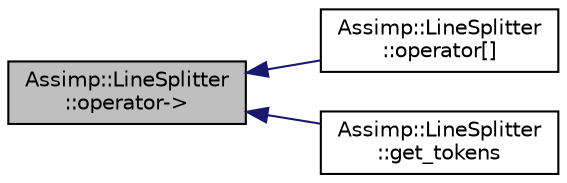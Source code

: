 digraph "Assimp::LineSplitter::operator-&gt;"
{
  edge [fontname="Helvetica",fontsize="10",labelfontname="Helvetica",labelfontsize="10"];
  node [fontname="Helvetica",fontsize="10",shape=record];
  rankdir="LR";
  Node1 [label="Assimp::LineSplitter\l::operator-\>",height=0.2,width=0.4,color="black", fillcolor="grey75", style="filled", fontcolor="black"];
  Node1 -> Node2 [dir="back",color="midnightblue",fontsize="10",style="solid",fontname="Helvetica"];
  Node2 [label="Assimp::LineSplitter\l::operator[]",height=0.2,width=0.4,color="black", fillcolor="white", style="filled",URL="$class_assimp_1_1_line_splitter.html#a5cfd97937d8f47a6c1d826fd8c2e38c3"];
  Node1 -> Node3 [dir="back",color="midnightblue",fontsize="10",style="solid",fontname="Helvetica"];
  Node3 [label="Assimp::LineSplitter\l::get_tokens",height=0.2,width=0.4,color="black", fillcolor="white", style="filled",URL="$class_assimp_1_1_line_splitter.html#ad50d7cb962ba65061c1e4cb7bc2c3b64"];
}
